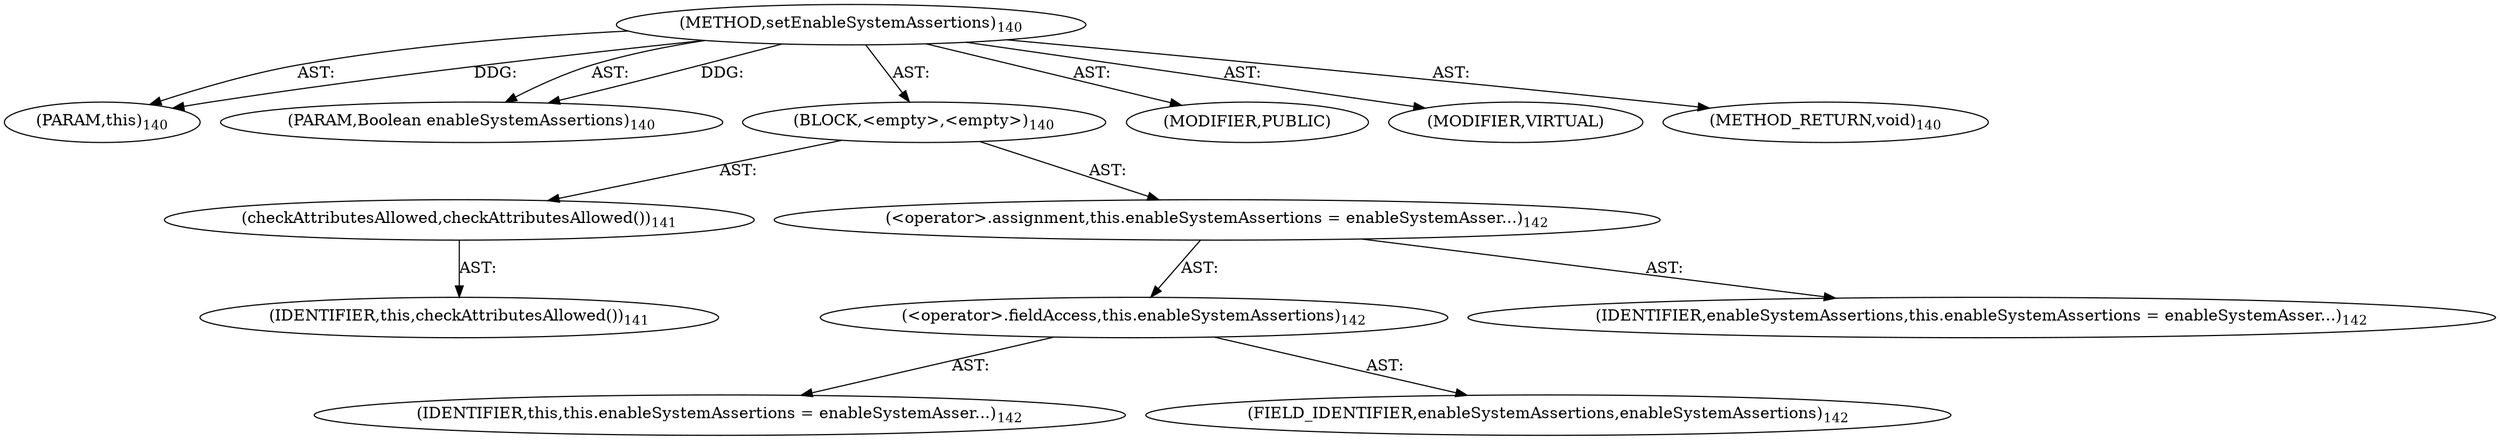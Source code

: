 digraph "setEnableSystemAssertions" {  
"111669149698" [label = <(METHOD,setEnableSystemAssertions)<SUB>140</SUB>> ]
"115964116994" [label = <(PARAM,this)<SUB>140</SUB>> ]
"115964117005" [label = <(PARAM,Boolean enableSystemAssertions)<SUB>140</SUB>> ]
"25769803778" [label = <(BLOCK,&lt;empty&gt;,&lt;empty&gt;)<SUB>140</SUB>> ]
"30064771078" [label = <(checkAttributesAllowed,checkAttributesAllowed())<SUB>141</SUB>> ]
"68719476738" [label = <(IDENTIFIER,this,checkAttributesAllowed())<SUB>141</SUB>> ]
"30064771079" [label = <(&lt;operator&gt;.assignment,this.enableSystemAssertions = enableSystemAsser...)<SUB>142</SUB>> ]
"30064771080" [label = <(&lt;operator&gt;.fieldAccess,this.enableSystemAssertions)<SUB>142</SUB>> ]
"68719476739" [label = <(IDENTIFIER,this,this.enableSystemAssertions = enableSystemAsser...)<SUB>142</SUB>> ]
"55834574850" [label = <(FIELD_IDENTIFIER,enableSystemAssertions,enableSystemAssertions)<SUB>142</SUB>> ]
"68719476768" [label = <(IDENTIFIER,enableSystemAssertions,this.enableSystemAssertions = enableSystemAsser...)<SUB>142</SUB>> ]
"133143986182" [label = <(MODIFIER,PUBLIC)> ]
"133143986183" [label = <(MODIFIER,VIRTUAL)> ]
"128849018882" [label = <(METHOD_RETURN,void)<SUB>140</SUB>> ]
  "111669149698" -> "115964116994"  [ label = "AST: "] 
  "111669149698" -> "115964117005"  [ label = "AST: "] 
  "111669149698" -> "25769803778"  [ label = "AST: "] 
  "111669149698" -> "133143986182"  [ label = "AST: "] 
  "111669149698" -> "133143986183"  [ label = "AST: "] 
  "111669149698" -> "128849018882"  [ label = "AST: "] 
  "25769803778" -> "30064771078"  [ label = "AST: "] 
  "25769803778" -> "30064771079"  [ label = "AST: "] 
  "30064771078" -> "68719476738"  [ label = "AST: "] 
  "30064771079" -> "30064771080"  [ label = "AST: "] 
  "30064771079" -> "68719476768"  [ label = "AST: "] 
  "30064771080" -> "68719476739"  [ label = "AST: "] 
  "30064771080" -> "55834574850"  [ label = "AST: "] 
  "111669149698" -> "115964116994"  [ label = "DDG: "] 
  "111669149698" -> "115964117005"  [ label = "DDG: "] 
}
